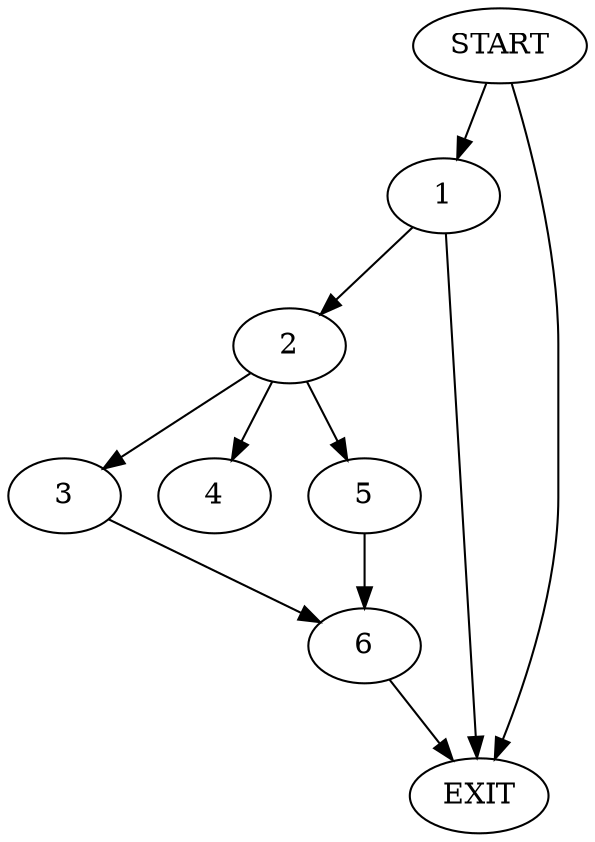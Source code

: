 digraph { 
0 [label="START"];
1;
2;
3;
4;
5;
6;
7[label="EXIT"];
0 -> 1;
0 -> 7;
1 -> 2;
1 -> 7;
2 -> 5;
2 -> 3;
2:s2 -> 4;
3 -> 6;
5 -> 6;
6 -> 7;
}